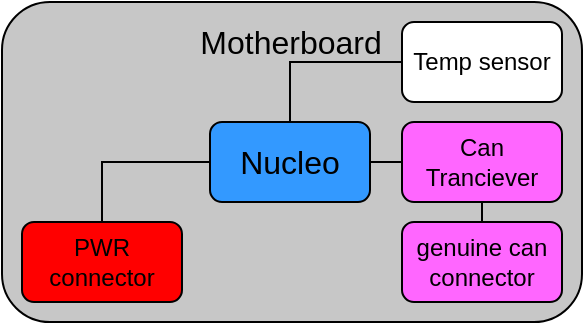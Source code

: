<mxfile version="13.10.0" type="github">
  <diagram id="mxGWfV9tBIiYg5eaF4Lv" name="Page-1">
    <mxGraphModel dx="1422" dy="831" grid="1" gridSize="10" guides="1" tooltips="1" connect="1" arrows="1" fold="1" page="1" pageScale="1" pageWidth="827" pageHeight="1169" math="0" shadow="0">
      <root>
        <mxCell id="0" />
        <mxCell id="1" parent="0" />
        <mxCell id="f3xQXIGnD9KrdJ0zW6e2-2" value="" style="rounded=1;whiteSpace=wrap;html=1;fillColor=#C7C7C7;" vertex="1" parent="1">
          <mxGeometry x="270" y="260" width="290" height="160" as="geometry" />
        </mxCell>
        <mxCell id="f3xQXIGnD9KrdJ0zW6e2-8" style="edgeStyle=orthogonalEdgeStyle;rounded=0;orthogonalLoop=1;jettySize=auto;html=1;exitX=0.5;exitY=0;exitDx=0;exitDy=0;entryX=0;entryY=0.5;entryDx=0;entryDy=0;endArrow=none;endFill=0;" edge="1" parent="1" source="f3xQXIGnD9KrdJ0zW6e2-1" target="f3xQXIGnD9KrdJ0zW6e2-3">
          <mxGeometry relative="1" as="geometry" />
        </mxCell>
        <mxCell id="f3xQXIGnD9KrdJ0zW6e2-9" style="edgeStyle=orthogonalEdgeStyle;rounded=0;orthogonalLoop=1;jettySize=auto;html=1;exitX=1;exitY=0.5;exitDx=0;exitDy=0;entryX=0;entryY=0.5;entryDx=0;entryDy=0;endArrow=none;endFill=0;" edge="1" parent="1" source="f3xQXIGnD9KrdJ0zW6e2-1" target="f3xQXIGnD9KrdJ0zW6e2-4">
          <mxGeometry relative="1" as="geometry" />
        </mxCell>
        <mxCell id="f3xQXIGnD9KrdJ0zW6e2-1" value="&lt;font style=&quot;font-size: 16px&quot;&gt;Nucleo&lt;/font&gt;" style="rounded=1;whiteSpace=wrap;html=1;fillColor=#3399FF;" vertex="1" parent="1">
          <mxGeometry x="374" y="320" width="80" height="40" as="geometry" />
        </mxCell>
        <mxCell id="f3xQXIGnD9KrdJ0zW6e2-3" value="Temp sensor" style="rounded=1;whiteSpace=wrap;html=1;fillColor=#FFFFFF;" vertex="1" parent="1">
          <mxGeometry x="470" y="270" width="80" height="40" as="geometry" />
        </mxCell>
        <mxCell id="f3xQXIGnD9KrdJ0zW6e2-10" style="edgeStyle=orthogonalEdgeStyle;rounded=0;orthogonalLoop=1;jettySize=auto;html=1;exitX=0.5;exitY=1;exitDx=0;exitDy=0;entryX=0.5;entryY=0;entryDx=0;entryDy=0;endArrow=none;endFill=0;" edge="1" parent="1" source="f3xQXIGnD9KrdJ0zW6e2-4" target="f3xQXIGnD9KrdJ0zW6e2-6">
          <mxGeometry relative="1" as="geometry" />
        </mxCell>
        <mxCell id="f3xQXIGnD9KrdJ0zW6e2-4" value="Can Tranciever" style="rounded=1;whiteSpace=wrap;html=1;fillColor=#FF66FF;" vertex="1" parent="1">
          <mxGeometry x="470" y="320" width="80" height="40" as="geometry" />
        </mxCell>
        <mxCell id="f3xQXIGnD9KrdJ0zW6e2-7" style="edgeStyle=orthogonalEdgeStyle;rounded=0;orthogonalLoop=1;jettySize=auto;html=1;entryX=0;entryY=0.5;entryDx=0;entryDy=0;exitX=0.5;exitY=0;exitDx=0;exitDy=0;endArrow=none;endFill=0;" edge="1" parent="1" source="f3xQXIGnD9KrdJ0zW6e2-5" target="f3xQXIGnD9KrdJ0zW6e2-1">
          <mxGeometry relative="1" as="geometry" />
        </mxCell>
        <mxCell id="f3xQXIGnD9KrdJ0zW6e2-5" value="&lt;div&gt;PWR&lt;/div&gt;connector" style="rounded=1;whiteSpace=wrap;html=1;fillColor=#FF0000;" vertex="1" parent="1">
          <mxGeometry x="280" y="370" width="80" height="40" as="geometry" />
        </mxCell>
        <mxCell id="f3xQXIGnD9KrdJ0zW6e2-6" value="genuine can connector" style="rounded=1;whiteSpace=wrap;html=1;fillColor=#FF66FF;" vertex="1" parent="1">
          <mxGeometry x="470" y="370" width="80" height="40" as="geometry" />
        </mxCell>
        <mxCell id="f3xQXIGnD9KrdJ0zW6e2-11" value="&lt;div&gt;&lt;font style=&quot;font-size: 16px&quot;&gt;Motherboard&lt;/font&gt;&lt;/div&gt;" style="text;html=1;align=center;verticalAlign=middle;resizable=0;points=[];autosize=1;" vertex="1" parent="1">
          <mxGeometry x="359" y="270" width="110" height="20" as="geometry" />
        </mxCell>
      </root>
    </mxGraphModel>
  </diagram>
</mxfile>
